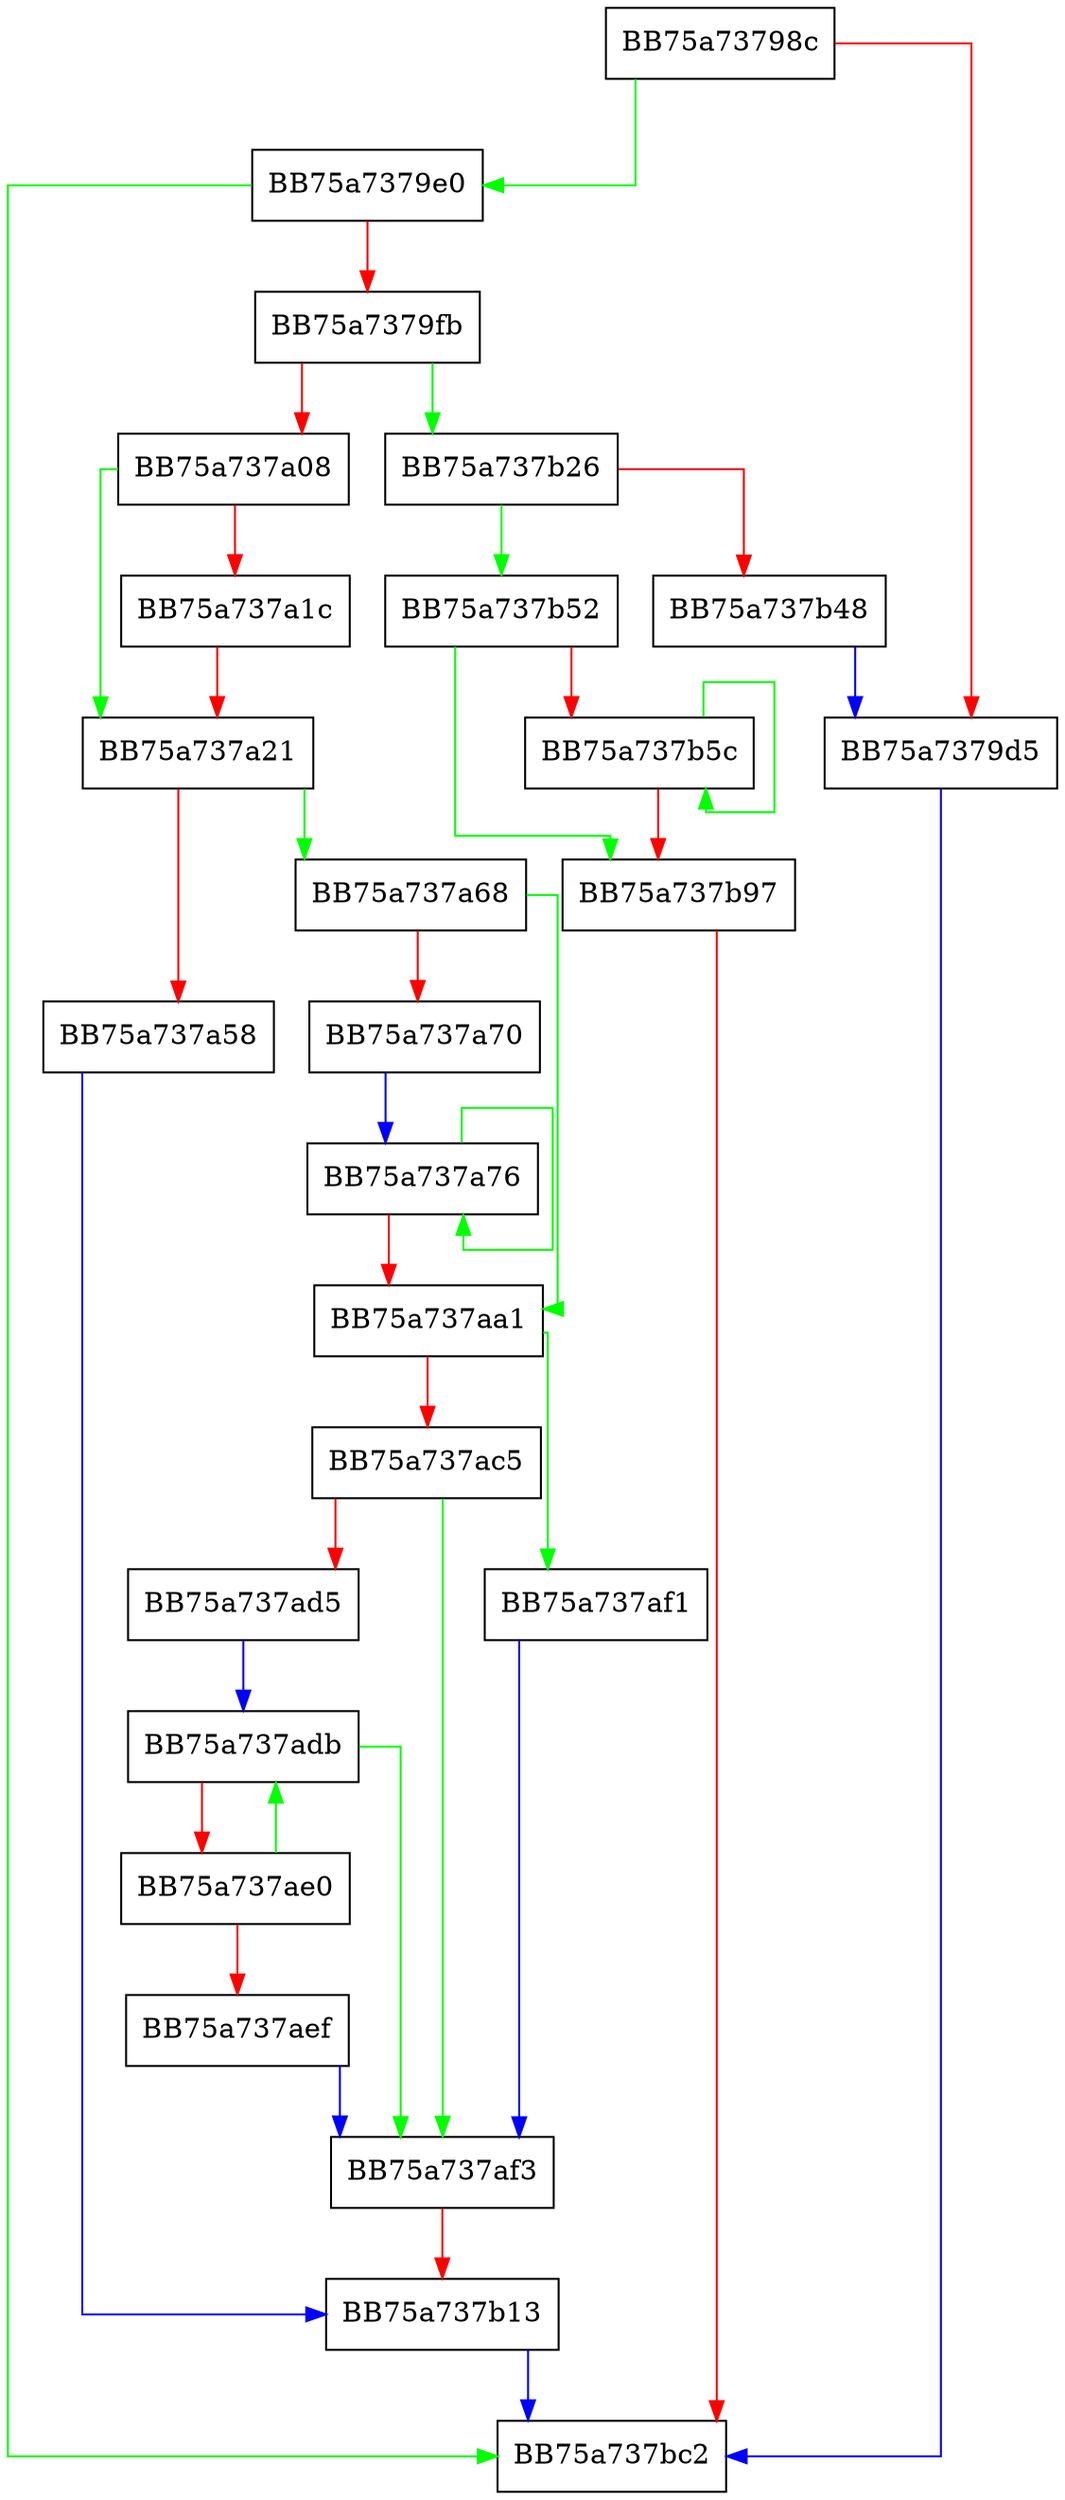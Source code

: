 digraph load_MZ_relo {
  node [shape="box"];
  graph [splines=ortho];
  BB75a73798c -> BB75a7379e0 [color="green"];
  BB75a73798c -> BB75a7379d5 [color="red"];
  BB75a7379d5 -> BB75a737bc2 [color="blue"];
  BB75a7379e0 -> BB75a737bc2 [color="green"];
  BB75a7379e0 -> BB75a7379fb [color="red"];
  BB75a7379fb -> BB75a737b26 [color="green"];
  BB75a7379fb -> BB75a737a08 [color="red"];
  BB75a737a08 -> BB75a737a21 [color="green"];
  BB75a737a08 -> BB75a737a1c [color="red"];
  BB75a737a1c -> BB75a737a21 [color="red"];
  BB75a737a21 -> BB75a737a68 [color="green"];
  BB75a737a21 -> BB75a737a58 [color="red"];
  BB75a737a58 -> BB75a737b13 [color="blue"];
  BB75a737a68 -> BB75a737aa1 [color="green"];
  BB75a737a68 -> BB75a737a70 [color="red"];
  BB75a737a70 -> BB75a737a76 [color="blue"];
  BB75a737a76 -> BB75a737a76 [color="green"];
  BB75a737a76 -> BB75a737aa1 [color="red"];
  BB75a737aa1 -> BB75a737af1 [color="green"];
  BB75a737aa1 -> BB75a737ac5 [color="red"];
  BB75a737ac5 -> BB75a737af3 [color="green"];
  BB75a737ac5 -> BB75a737ad5 [color="red"];
  BB75a737ad5 -> BB75a737adb [color="blue"];
  BB75a737adb -> BB75a737af3 [color="green"];
  BB75a737adb -> BB75a737ae0 [color="red"];
  BB75a737ae0 -> BB75a737adb [color="green"];
  BB75a737ae0 -> BB75a737aef [color="red"];
  BB75a737aef -> BB75a737af3 [color="blue"];
  BB75a737af1 -> BB75a737af3 [color="blue"];
  BB75a737af3 -> BB75a737b13 [color="red"];
  BB75a737b13 -> BB75a737bc2 [color="blue"];
  BB75a737b26 -> BB75a737b52 [color="green"];
  BB75a737b26 -> BB75a737b48 [color="red"];
  BB75a737b48 -> BB75a7379d5 [color="blue"];
  BB75a737b52 -> BB75a737b97 [color="green"];
  BB75a737b52 -> BB75a737b5c [color="red"];
  BB75a737b5c -> BB75a737b5c [color="green"];
  BB75a737b5c -> BB75a737b97 [color="red"];
  BB75a737b97 -> BB75a737bc2 [color="red"];
}